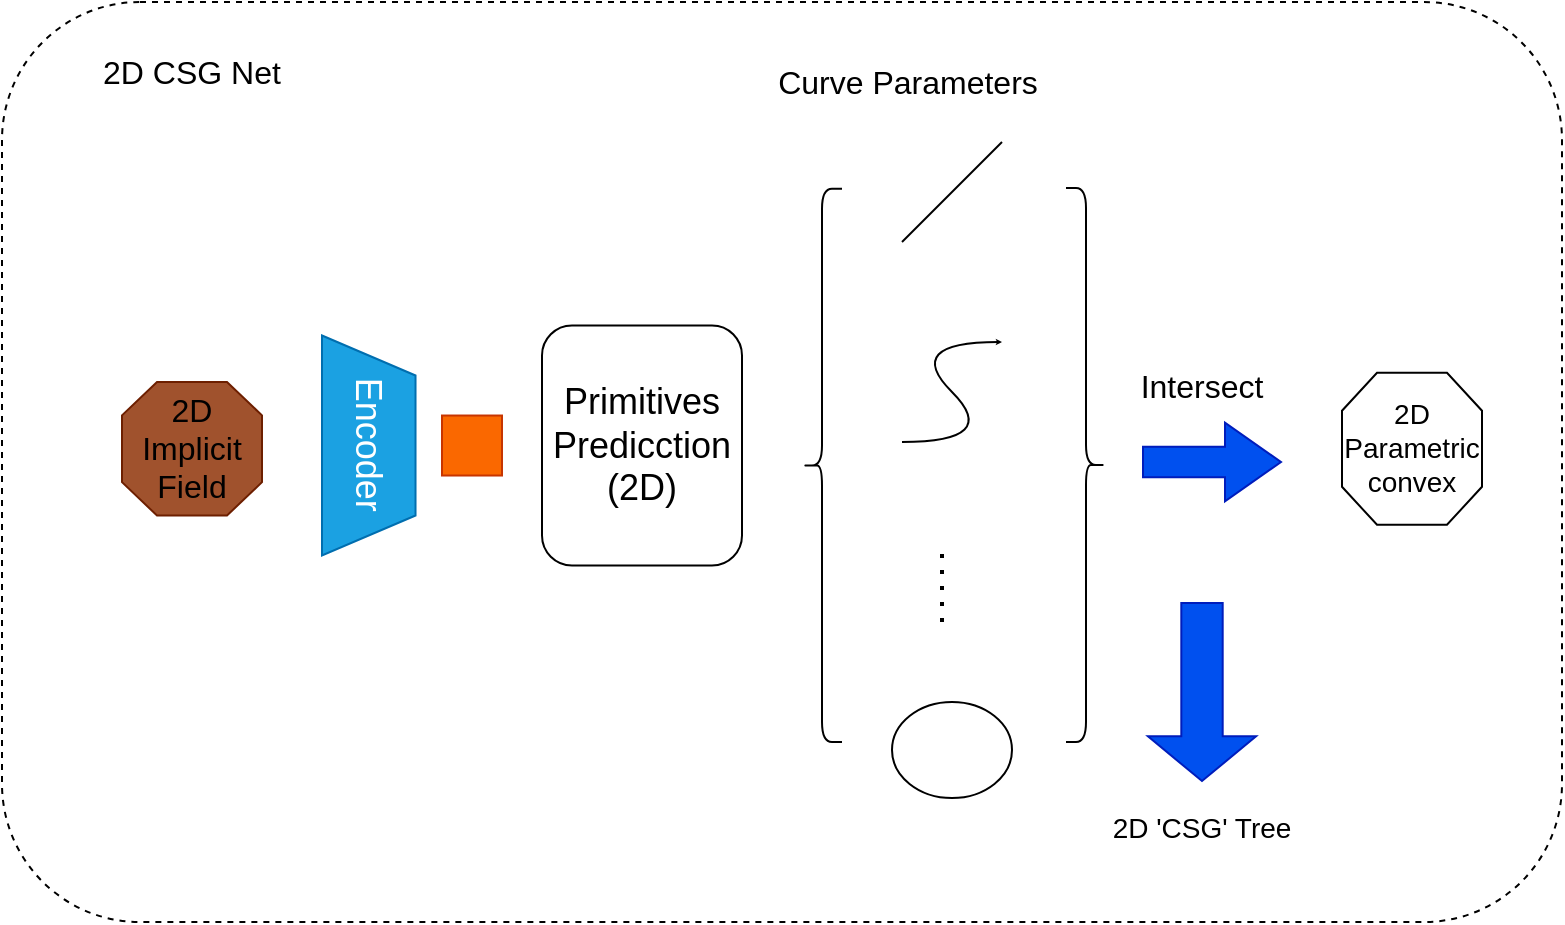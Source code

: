 <mxfile version="21.6.6" type="github">
  <diagram name="第 1 页" id="5MKw44mCA4m0UBpPcv7b">
    <mxGraphModel dx="1154" dy="653" grid="1" gridSize="10" guides="1" tooltips="1" connect="1" arrows="1" fold="1" page="1" pageScale="1" pageWidth="3300" pageHeight="2339" math="0" shadow="0">
      <root>
        <mxCell id="0" />
        <mxCell id="1" parent="0" />
        <mxCell id="-TIW0tuJ0T8rERyAKfFB-1" value="" style="group" vertex="1" connectable="0" parent="1">
          <mxGeometry x="150" y="290" width="70" height="66.76" as="geometry" />
        </mxCell>
        <mxCell id="-TIW0tuJ0T8rERyAKfFB-2" value="" style="verticalLabelPosition=bottom;verticalAlign=top;html=1;shape=mxgraph.basic.polygon;polyCoords=[[0.25,0],[0.75,0],[1,0.25],[1,0.75],[0.75,1],[0.25,1],[0,0.75],[0,0.25]];polyline=0;fillColor=#a0522d;strokeColor=#6D1F00;fontColor=#ffffff;" vertex="1" parent="-TIW0tuJ0T8rERyAKfFB-1">
          <mxGeometry width="70" height="66.76" as="geometry" />
        </mxCell>
        <mxCell id="-TIW0tuJ0T8rERyAKfFB-3" value="&lt;font style=&quot;font-size: 16px;&quot;&gt;2D&lt;br&gt;Implicit&lt;br&gt;Field&lt;/font&gt;" style="text;html=1;strokeColor=none;fillColor=none;align=center;verticalAlign=middle;whiteSpace=wrap;rounded=0;" vertex="1" parent="-TIW0tuJ0T8rERyAKfFB-1">
          <mxGeometry x="5" y="19.074" width="60" height="28.611" as="geometry" />
        </mxCell>
        <mxCell id="-TIW0tuJ0T8rERyAKfFB-4" value="&lt;font style=&quot;font-size: 18px;&quot;&gt;Encoder&lt;/font&gt;" style="shape=trapezoid;perimeter=trapezoidPerimeter;whiteSpace=wrap;html=1;fixedSize=1;rotation=90;fillColor=#1ba1e2;fontColor=#ffffff;strokeColor=#006EAF;" vertex="1" parent="1">
          <mxGeometry x="218.38" y="298.38" width="110" height="46.76" as="geometry" />
        </mxCell>
        <mxCell id="-TIW0tuJ0T8rERyAKfFB-6" value="" style="rounded=0;whiteSpace=wrap;html=1;fillColor=#fa6800;fontColor=#000000;strokeColor=#C73500;" vertex="1" parent="1">
          <mxGeometry x="310" y="306.76" width="30" height="30" as="geometry" />
        </mxCell>
        <mxCell id="-TIW0tuJ0T8rERyAKfFB-7" value="&lt;span style=&quot;font-size: 18px;&quot;&gt;Primitives&lt;br&gt;Predicction&lt;br&gt;(2D)&lt;br&gt;&lt;/span&gt;" style="rounded=1;whiteSpace=wrap;html=1;" vertex="1" parent="1">
          <mxGeometry x="360" y="261.76" width="100" height="120" as="geometry" />
        </mxCell>
        <mxCell id="-TIW0tuJ0T8rERyAKfFB-12" value="&lt;font style=&quot;font-size: 16px;&quot;&gt;Curve Parameters&lt;/font&gt;" style="text;html=1;strokeColor=none;fillColor=none;align=center;verticalAlign=middle;whiteSpace=wrap;rounded=0;" vertex="1" parent="1">
          <mxGeometry x="462.5" y="120" width="160" height="40" as="geometry" />
        </mxCell>
        <mxCell id="-TIW0tuJ0T8rERyAKfFB-16" value="" style="group" vertex="1" connectable="0" parent="1">
          <mxGeometry x="490" y="170" width="105" height="328" as="geometry" />
        </mxCell>
        <mxCell id="-TIW0tuJ0T8rERyAKfFB-5" value="" style="shape=curlyBracket;whiteSpace=wrap;html=1;rounded=1;labelPosition=left;verticalLabelPosition=middle;align=right;verticalAlign=middle;" vertex="1" parent="-TIW0tuJ0T8rERyAKfFB-16">
          <mxGeometry y="23.38" width="20" height="276.62" as="geometry" />
        </mxCell>
        <mxCell id="-TIW0tuJ0T8rERyAKfFB-9" value="" style="endArrow=none;html=1;rounded=0;" edge="1" parent="-TIW0tuJ0T8rERyAKfFB-16">
          <mxGeometry width="50" height="50" relative="1" as="geometry">
            <mxPoint x="50" y="50" as="sourcePoint" />
            <mxPoint x="100" as="targetPoint" />
          </mxGeometry>
        </mxCell>
        <mxCell id="-TIW0tuJ0T8rERyAKfFB-10" value="" style="curved=1;endArrow=classic;html=1;rounded=0;endSize=0;startSize=0;" edge="1" parent="-TIW0tuJ0T8rERyAKfFB-16">
          <mxGeometry width="50" height="50" relative="1" as="geometry">
            <mxPoint x="50" y="150" as="sourcePoint" />
            <mxPoint x="100" y="100" as="targetPoint" />
            <Array as="points">
              <mxPoint x="100" y="150" />
              <mxPoint x="50" y="100" />
            </Array>
          </mxGeometry>
        </mxCell>
        <mxCell id="-TIW0tuJ0T8rERyAKfFB-11" value="" style="ellipse;whiteSpace=wrap;html=1;" vertex="1" parent="-TIW0tuJ0T8rERyAKfFB-16">
          <mxGeometry x="45" y="280" width="60" height="48" as="geometry" />
        </mxCell>
        <mxCell id="-TIW0tuJ0T8rERyAKfFB-15" value="" style="endArrow=none;dashed=1;html=1;dashPattern=1 3;strokeWidth=2;rounded=0;" edge="1" parent="-TIW0tuJ0T8rERyAKfFB-16">
          <mxGeometry width="50" height="50" relative="1" as="geometry">
            <mxPoint x="70" y="240" as="sourcePoint" />
            <mxPoint x="70" y="200" as="targetPoint" />
          </mxGeometry>
        </mxCell>
        <mxCell id="-TIW0tuJ0T8rERyAKfFB-17" value="" style="shape=curlyBracket;whiteSpace=wrap;html=1;rounded=1;flipH=1;labelPosition=right;verticalLabelPosition=middle;align=left;verticalAlign=middle;" vertex="1" parent="1">
          <mxGeometry x="622" y="193" width="20" height="277" as="geometry" />
        </mxCell>
        <mxCell id="-TIW0tuJ0T8rERyAKfFB-18" value="" style="shape=flexArrow;endArrow=classic;html=1;rounded=0;endWidth=23.243;endSize=9.0;width=15.135;fillColor=#0050ef;strokeColor=#001DBC;" edge="1" parent="1">
          <mxGeometry width="50" height="50" relative="1" as="geometry">
            <mxPoint x="660" y="330" as="sourcePoint" />
            <mxPoint x="730" y="330" as="targetPoint" />
          </mxGeometry>
        </mxCell>
        <mxCell id="-TIW0tuJ0T8rERyAKfFB-19" value="&lt;font style=&quot;font-size: 16px;&quot;&gt;Intersect&lt;/font&gt;" style="text;html=1;strokeColor=none;fillColor=none;align=center;verticalAlign=middle;whiteSpace=wrap;rounded=0;" vertex="1" parent="1">
          <mxGeometry x="660" y="276.76" width="60" height="30" as="geometry" />
        </mxCell>
        <mxCell id="-TIW0tuJ0T8rERyAKfFB-20" value="" style="verticalLabelPosition=bottom;verticalAlign=top;html=1;shape=mxgraph.basic.polygon;polyCoords=[[0.25,0],[0.75,0],[1,0.25],[1,0.75],[0.75,1],[0.25,1],[0,0.75],[0,0.25]];polyline=0;" vertex="1" parent="1">
          <mxGeometry x="760" y="285.38" width="70" height="76" as="geometry" />
        </mxCell>
        <mxCell id="-TIW0tuJ0T8rERyAKfFB-21" value="" style="shape=flexArrow;endArrow=classic;html=1;rounded=0;endWidth=32.414;endSize=7.11;width=20.69;fillColor=#0050ef;strokeColor=#001DBC;" edge="1" parent="1">
          <mxGeometry width="50" height="50" relative="1" as="geometry">
            <mxPoint x="690" y="400" as="sourcePoint" />
            <mxPoint x="690" y="490" as="targetPoint" />
          </mxGeometry>
        </mxCell>
        <mxCell id="-TIW0tuJ0T8rERyAKfFB-22" value="&lt;font style=&quot;font-size: 14px;&quot;&gt;2D&lt;br&gt;Parametric&lt;br&gt;convex&lt;/font&gt;" style="text;html=1;strokeColor=none;fillColor=none;align=center;verticalAlign=middle;whiteSpace=wrap;rounded=0;" vertex="1" parent="1">
          <mxGeometry x="765" y="308.38" width="60" height="30" as="geometry" />
        </mxCell>
        <mxCell id="-TIW0tuJ0T8rERyAKfFB-23" value="&lt;font style=&quot;font-size: 14px;&quot;&gt;2D &#39;CSG&#39; Tree&lt;/font&gt;" style="text;html=1;strokeColor=none;fillColor=none;align=center;verticalAlign=middle;whiteSpace=wrap;rounded=0;" vertex="1" parent="1">
          <mxGeometry x="640" y="498" width="100" height="30" as="geometry" />
        </mxCell>
        <mxCell id="-TIW0tuJ0T8rERyAKfFB-25" value="" style="rounded=1;whiteSpace=wrap;html=1;dashed=1;fillColor=none;" vertex="1" parent="1">
          <mxGeometry x="90" y="100" width="780" height="460" as="geometry" />
        </mxCell>
        <mxCell id="-TIW0tuJ0T8rERyAKfFB-26" value="&lt;font style=&quot;font-size: 16px;&quot;&gt;2D CSG Net&lt;/font&gt;" style="text;html=1;strokeColor=none;fillColor=none;align=center;verticalAlign=middle;whiteSpace=wrap;rounded=0;" vertex="1" parent="1">
          <mxGeometry x="130" y="120" width="110" height="30" as="geometry" />
        </mxCell>
      </root>
    </mxGraphModel>
  </diagram>
</mxfile>
